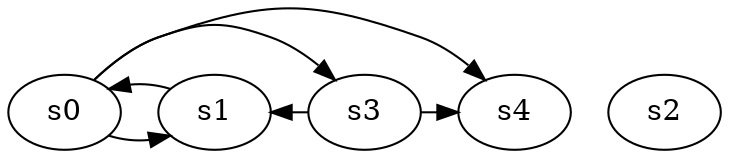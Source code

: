 digraph game_0886_complex_5 {
    s0 [name="s0", player=1];
    s1 [name="s1", player=1];
    s2 [name="s2", player=0];
    s3 [name="s3", player=0, target=1];
    s4 [name="s4", player=0, target=1];

    s0 -> s1 [constraint="!(time % 5 == 1)"];
    s0 -> s3 [constraint="time % 2 == 1 || time % 4 == 3"];
    s0 -> s4 [constraint="time % 3 == 1"];
    s1 -> s0 [constraint="time % 4 == 1 || time % 2 == 0"];
    s3 -> s1 [constraint="!(time % 3 == 0)"];
    s3 -> s4 [constraint="time % 2 == 1 || time % 3 == 0"];
}
